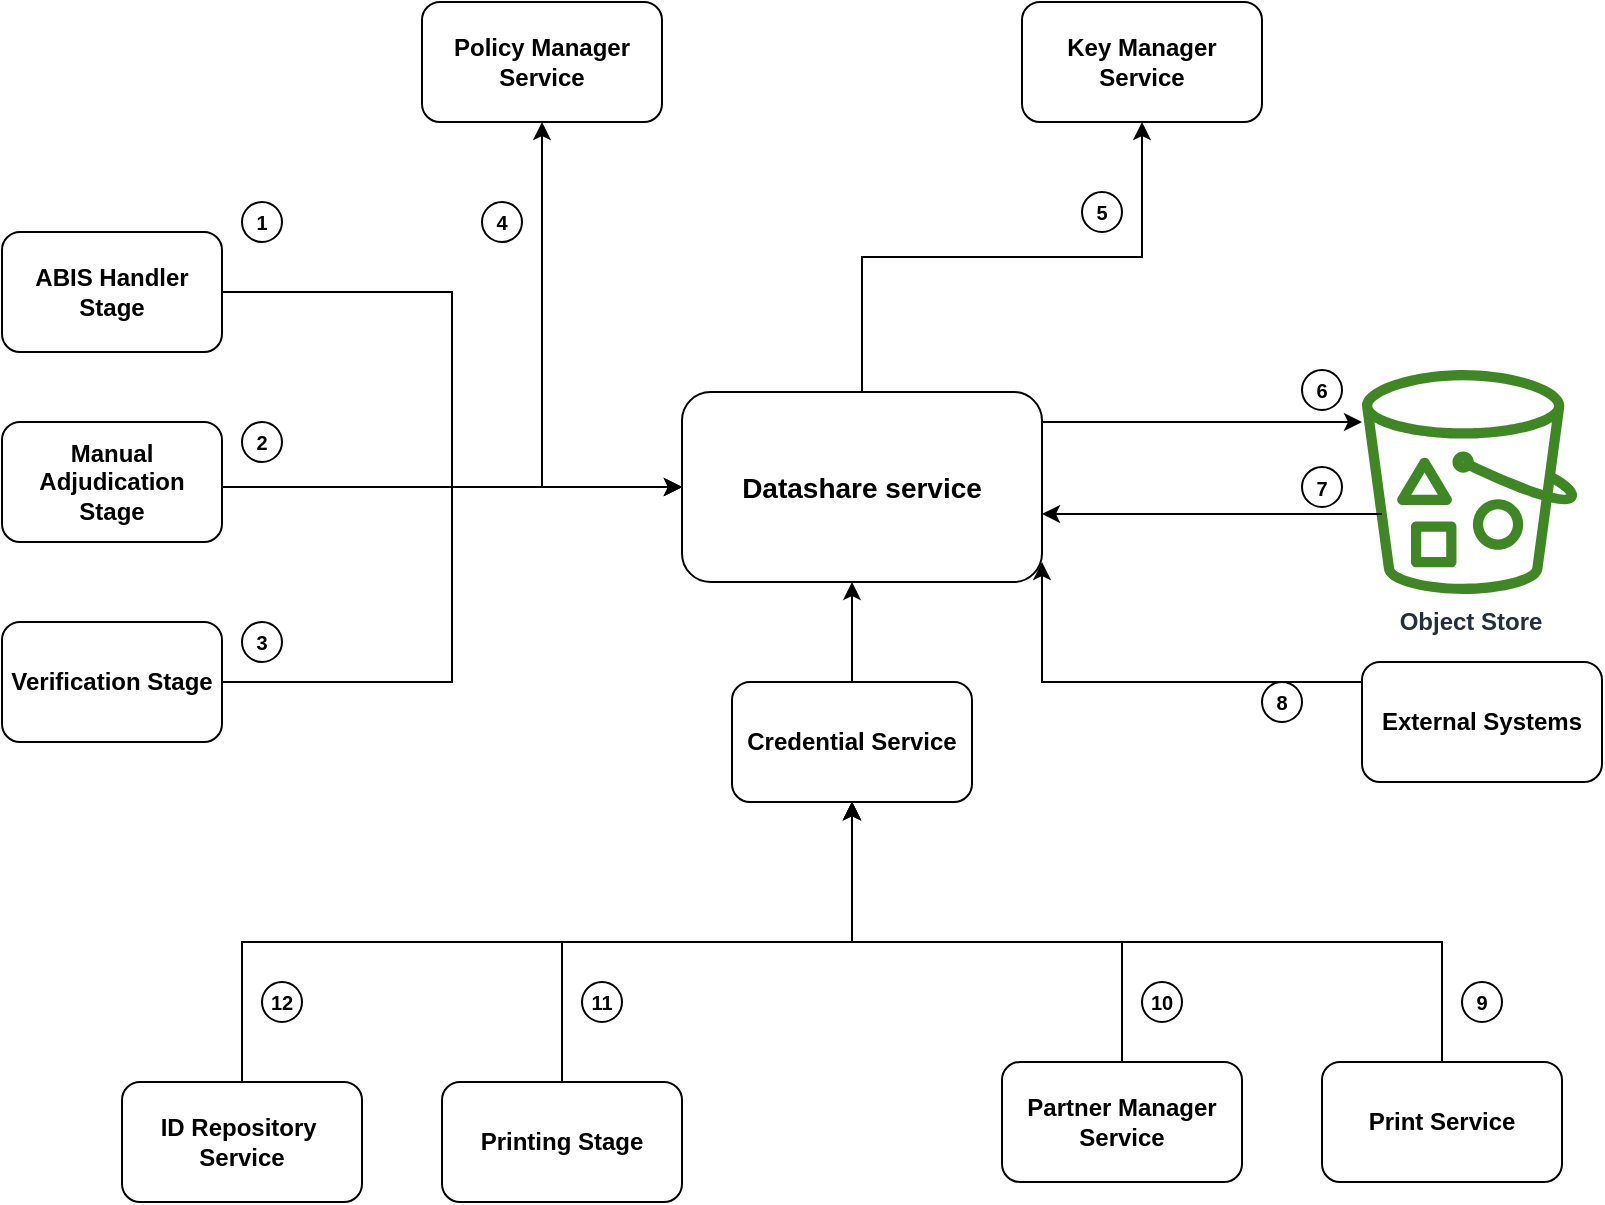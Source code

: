 <mxfile version="16.5.5" type="github">
  <diagram id="cwuvFJKjf5oF3mDJdC54" name="Page-1">
    <mxGraphModel dx="774" dy="467" grid="1" gridSize="10" guides="1" tooltips="1" connect="1" arrows="1" fold="1" page="1" pageScale="1" pageWidth="850" pageHeight="1100" math="0" shadow="0">
      <root>
        <mxCell id="0" />
        <mxCell id="1" parent="0" />
        <mxCell id="l-uQmho8uu1Q38I_h6bm-10" style="edgeStyle=orthogonalEdgeStyle;rounded=0;orthogonalLoop=1;jettySize=auto;html=1;entryX=0.5;entryY=1;entryDx=0;entryDy=0;fontStyle=1" parent="1" source="l-uQmho8uu1Q38I_h6bm-1" target="l-uQmho8uu1Q38I_h6bm-2" edge="1">
          <mxGeometry relative="1" as="geometry" />
        </mxCell>
        <mxCell id="l-uQmho8uu1Q38I_h6bm-11" style="edgeStyle=orthogonalEdgeStyle;rounded=0;orthogonalLoop=1;jettySize=auto;html=1;entryX=0.5;entryY=1;entryDx=0;entryDy=0;fontStyle=1" parent="1" source="l-uQmho8uu1Q38I_h6bm-1" target="l-uQmho8uu1Q38I_h6bm-3" edge="1">
          <mxGeometry relative="1" as="geometry" />
        </mxCell>
        <mxCell id="l-uQmho8uu1Q38I_h6bm-29" value="" style="edgeStyle=orthogonalEdgeStyle;rounded=0;orthogonalLoop=1;jettySize=auto;html=1;exitX=1;exitY=0.25;exitDx=0;exitDy=0;fontStyle=1" parent="1" source="l-uQmho8uu1Q38I_h6bm-1" edge="1">
          <mxGeometry relative="1" as="geometry">
            <mxPoint x="680" y="250" as="targetPoint" />
            <Array as="points">
              <mxPoint x="520" y="250" />
            </Array>
          </mxGeometry>
        </mxCell>
        <mxCell id="l-uQmho8uu1Q38I_h6bm-1" value="&lt;font style=&quot;font-size: 14px&quot;&gt;Datashare service&lt;/font&gt;" style="rounded=1;whiteSpace=wrap;html=1;fontStyle=1" parent="1" vertex="1">
          <mxGeometry x="340" y="235" width="180" height="95" as="geometry" />
        </mxCell>
        <mxCell id="l-uQmho8uu1Q38I_h6bm-2" value="Policy Manager Service" style="rounded=1;whiteSpace=wrap;html=1;fontStyle=1" parent="1" vertex="1">
          <mxGeometry x="210" y="40" width="120" height="60" as="geometry" />
        </mxCell>
        <mxCell id="l-uQmho8uu1Q38I_h6bm-3" value="Key Manager Service" style="rounded=1;whiteSpace=wrap;html=1;fontStyle=1" parent="1" vertex="1">
          <mxGeometry x="510" y="40" width="120" height="60" as="geometry" />
        </mxCell>
        <mxCell id="l-uQmho8uu1Q38I_h6bm-7" style="edgeStyle=orthogonalEdgeStyle;rounded=0;orthogonalLoop=1;jettySize=auto;html=1;entryX=0;entryY=0.5;entryDx=0;entryDy=0;fontStyle=1" parent="1" source="l-uQmho8uu1Q38I_h6bm-4" target="l-uQmho8uu1Q38I_h6bm-1" edge="1">
          <mxGeometry relative="1" as="geometry" />
        </mxCell>
        <mxCell id="l-uQmho8uu1Q38I_h6bm-15" value="&lt;br&gt;" style="edgeLabel;html=1;align=center;verticalAlign=middle;resizable=0;points=[];fontStyle=1" parent="l-uQmho8uu1Q38I_h6bm-7" vertex="1" connectable="0">
          <mxGeometry x="-0.429" y="-24" relative="1" as="geometry">
            <mxPoint x="-36" y="-24" as="offset" />
          </mxGeometry>
        </mxCell>
        <mxCell id="l-uQmho8uu1Q38I_h6bm-4" value="ABIS Handler Stage" style="rounded=1;whiteSpace=wrap;html=1;fontStyle=1" parent="1" vertex="1">
          <mxGeometry y="155" width="110" height="60" as="geometry" />
        </mxCell>
        <mxCell id="l-uQmho8uu1Q38I_h6bm-9" style="edgeStyle=orthogonalEdgeStyle;rounded=0;orthogonalLoop=1;jettySize=auto;html=1;entryX=0;entryY=0.5;entryDx=0;entryDy=0;fontStyle=1" parent="1" source="l-uQmho8uu1Q38I_h6bm-5" target="l-uQmho8uu1Q38I_h6bm-1" edge="1">
          <mxGeometry relative="1" as="geometry" />
        </mxCell>
        <mxCell id="l-uQmho8uu1Q38I_h6bm-5" value="Verification Stage" style="rounded=1;whiteSpace=wrap;html=1;fontStyle=1" parent="1" vertex="1">
          <mxGeometry y="350" width="110" height="60" as="geometry" />
        </mxCell>
        <mxCell id="l-uQmho8uu1Q38I_h6bm-8" style="edgeStyle=orthogonalEdgeStyle;rounded=0;orthogonalLoop=1;jettySize=auto;html=1;entryX=0;entryY=0.5;entryDx=0;entryDy=0;fontStyle=1" parent="1" source="l-uQmho8uu1Q38I_h6bm-6" target="l-uQmho8uu1Q38I_h6bm-1" edge="1">
          <mxGeometry relative="1" as="geometry">
            <Array as="points">
              <mxPoint x="225" y="283" />
            </Array>
          </mxGeometry>
        </mxCell>
        <mxCell id="l-uQmho8uu1Q38I_h6bm-6" value="Manual Adjudication Stage" style="rounded=1;whiteSpace=wrap;html=1;fontStyle=1" parent="1" vertex="1">
          <mxGeometry y="250" width="110" height="60" as="geometry" />
        </mxCell>
        <mxCell id="l-uQmho8uu1Q38I_h6bm-20" style="edgeStyle=orthogonalEdgeStyle;rounded=0;orthogonalLoop=1;jettySize=auto;html=1;fontStyle=1;exitX=0.5;exitY=0;exitDx=0;exitDy=0;" parent="1" source="l-uQmho8uu1Q38I_h6bm-19" edge="1">
          <mxGeometry relative="1" as="geometry">
            <mxPoint x="430" y="370" as="sourcePoint" />
            <mxPoint x="425" y="330" as="targetPoint" />
            <Array as="points">
              <mxPoint x="425" y="330" />
              <mxPoint x="425" y="330" />
            </Array>
          </mxGeometry>
        </mxCell>
        <mxCell id="l-uQmho8uu1Q38I_h6bm-19" value="Credential Service" style="rounded=1;whiteSpace=wrap;html=1;fontStyle=1" parent="1" vertex="1">
          <mxGeometry x="365" y="380" width="120" height="60" as="geometry" />
        </mxCell>
        <mxCell id="l-uQmho8uu1Q38I_h6bm-25" value="" style="edgeStyle=orthogonalEdgeStyle;rounded=0;orthogonalLoop=1;jettySize=auto;html=1;exitX=0.5;exitY=0;exitDx=0;exitDy=0;fontStyle=1" parent="1" source="l-uQmho8uu1Q38I_h6bm-21" target="l-uQmho8uu1Q38I_h6bm-19" edge="1">
          <mxGeometry x="-0.82" y="50" relative="1" as="geometry">
            <Array as="points">
              <mxPoint x="120" y="510" />
              <mxPoint x="425" y="510" />
            </Array>
            <mxPoint as="offset" />
          </mxGeometry>
        </mxCell>
        <mxCell id="l-uQmho8uu1Q38I_h6bm-21" value="ID Repository&amp;nbsp; Service" style="rounded=1;whiteSpace=wrap;html=1;fontStyle=1" parent="1" vertex="1">
          <mxGeometry x="60" y="580" width="120" height="60" as="geometry" />
        </mxCell>
        <mxCell id="l-uQmho8uu1Q38I_h6bm-24" value="" style="edgeStyle=orthogonalEdgeStyle;rounded=0;orthogonalLoop=1;jettySize=auto;html=1;exitX=0.5;exitY=0;exitDx=0;exitDy=0;entryX=0.5;entryY=1;entryDx=0;entryDy=0;fontStyle=1" parent="1" source="l-uQmho8uu1Q38I_h6bm-22" target="l-uQmho8uu1Q38I_h6bm-19" edge="1">
          <mxGeometry x="-0.719" y="-20" relative="1" as="geometry">
            <mxPoint x="425" y="593" as="sourcePoint" />
            <mxPoint x="425" y="510" as="targetPoint" />
            <mxPoint as="offset" />
          </mxGeometry>
        </mxCell>
        <mxCell id="l-uQmho8uu1Q38I_h6bm-22" value="Printing Stage" style="rounded=1;whiteSpace=wrap;html=1;fontStyle=1" parent="1" vertex="1">
          <mxGeometry x="220" y="580" width="120" height="60" as="geometry" />
        </mxCell>
        <mxCell id="l-uQmho8uu1Q38I_h6bm-27" value="" style="edgeStyle=orthogonalEdgeStyle;rounded=0;orthogonalLoop=1;jettySize=auto;html=1;exitX=0.5;exitY=0;exitDx=0;exitDy=0;entryX=0.5;entryY=1;entryDx=0;entryDy=0;fontStyle=1" parent="1" source="l-uQmho8uu1Q38I_h6bm-23" target="l-uQmho8uu1Q38I_h6bm-19" edge="1">
          <mxGeometry x="-0.859" y="-10" relative="1" as="geometry">
            <mxPoint x="510" y="490" as="targetPoint" />
            <Array as="points">
              <mxPoint x="720" y="510" />
              <mxPoint x="425" y="510" />
            </Array>
            <mxPoint as="offset" />
          </mxGeometry>
        </mxCell>
        <mxCell id="l-uQmho8uu1Q38I_h6bm-23" value="Print Service" style="rounded=1;whiteSpace=wrap;html=1;fontStyle=1" parent="1" vertex="1">
          <mxGeometry x="660" y="570" width="120" height="60" as="geometry" />
        </mxCell>
        <mxCell id="l-uQmho8uu1Q38I_h6bm-35" style="edgeStyle=orthogonalEdgeStyle;rounded=0;orthogonalLoop=1;jettySize=auto;html=1;fontStyle=1" parent="1" target="l-uQmho8uu1Q38I_h6bm-19" edge="1">
          <mxGeometry relative="1" as="geometry">
            <mxPoint x="470" y="510" as="sourcePoint" />
            <Array as="points">
              <mxPoint x="425" y="510" />
            </Array>
          </mxGeometry>
        </mxCell>
        <mxCell id="l-uQmho8uu1Q38I_h6bm-38" value="" style="edgeStyle=orthogonalEdgeStyle;rounded=0;orthogonalLoop=1;jettySize=auto;html=1;entryX=0.5;entryY=1;entryDx=0;entryDy=0;fontStyle=1" parent="1" source="l-uQmho8uu1Q38I_h6bm-32" target="l-uQmho8uu1Q38I_h6bm-19" edge="1">
          <mxGeometry x="-0.396" y="30" relative="1" as="geometry">
            <Array as="points">
              <mxPoint x="560" y="510" />
              <mxPoint x="425" y="510" />
            </Array>
            <mxPoint as="offset" />
          </mxGeometry>
        </mxCell>
        <mxCell id="l-uQmho8uu1Q38I_h6bm-32" value="Partner Manager&lt;br&gt;Service" style="rounded=1;whiteSpace=wrap;html=1;fontStyle=1" parent="1" vertex="1">
          <mxGeometry x="500" y="570" width="120" height="60" as="geometry" />
        </mxCell>
        <mxCell id="l-uQmho8uu1Q38I_h6bm-39" value="Object Store" style="sketch=0;outlineConnect=0;fontColor=#232F3E;gradientColor=none;fillColor=#3F8624;strokeColor=none;dashed=0;verticalLabelPosition=bottom;verticalAlign=top;align=center;html=1;fontSize=12;fontStyle=1;aspect=fixed;pointerEvents=1;shape=mxgraph.aws4.bucket_with_objects;" parent="1" vertex="1">
          <mxGeometry x="680" y="224" width="107.69" height="112" as="geometry" />
        </mxCell>
        <mxCell id="l-uQmho8uu1Q38I_h6bm-41" style="edgeStyle=orthogonalEdgeStyle;rounded=0;orthogonalLoop=1;jettySize=auto;html=1;fontStyle=1;" parent="1" edge="1">
          <mxGeometry relative="1" as="geometry">
            <mxPoint x="741" y="370" as="sourcePoint" />
            <mxPoint x="520" y="320" as="targetPoint" />
            <Array as="points">
              <mxPoint x="520" y="380" />
            </Array>
          </mxGeometry>
        </mxCell>
        <mxCell id="l-uQmho8uu1Q38I_h6bm-40" value="External Systems" style="rounded=1;whiteSpace=wrap;html=1;fontStyle=1" parent="1" vertex="1">
          <mxGeometry x="680" y="370" width="120" height="60" as="geometry" />
        </mxCell>
        <mxCell id="l-uQmho8uu1Q38I_h6bm-42" value="&lt;font style=&quot;font-size: 10px&quot;&gt;1&lt;/font&gt;" style="ellipse;whiteSpace=wrap;html=1;aspect=fixed;fontStyle=1" parent="1" vertex="1">
          <mxGeometry x="120" y="140" width="20" height="20" as="geometry" />
        </mxCell>
        <mxCell id="l-uQmho8uu1Q38I_h6bm-43" value="&lt;font style=&quot;font-size: 10px&quot;&gt;2&lt;/font&gt;" style="ellipse;whiteSpace=wrap;html=1;aspect=fixed;fontStyle=1" parent="1" vertex="1">
          <mxGeometry x="120" y="250" width="20" height="20" as="geometry" />
        </mxCell>
        <mxCell id="l-uQmho8uu1Q38I_h6bm-44" value="&lt;font style=&quot;font-size: 10px&quot;&gt;3&lt;/font&gt;" style="ellipse;whiteSpace=wrap;html=1;aspect=fixed;fontStyle=1" parent="1" vertex="1">
          <mxGeometry x="120" y="350" width="20" height="20" as="geometry" />
        </mxCell>
        <mxCell id="l-uQmho8uu1Q38I_h6bm-46" value="&lt;font style=&quot;font-size: 10px&quot;&gt;4&lt;/font&gt;" style="ellipse;whiteSpace=wrap;html=1;aspect=fixed;fontStyle=1" parent="1" vertex="1">
          <mxGeometry x="240" y="140" width="20" height="20" as="geometry" />
        </mxCell>
        <mxCell id="l-uQmho8uu1Q38I_h6bm-47" value="&lt;font style=&quot;font-size: 10px&quot;&gt;5&lt;/font&gt;" style="ellipse;whiteSpace=wrap;html=1;aspect=fixed;fontStyle=1" parent="1" vertex="1">
          <mxGeometry x="540" y="135" width="20" height="20" as="geometry" />
        </mxCell>
        <mxCell id="l-uQmho8uu1Q38I_h6bm-48" value="&lt;font style=&quot;font-size: 10px&quot;&gt;6&lt;/font&gt;" style="ellipse;whiteSpace=wrap;html=1;aspect=fixed;fontStyle=1" parent="1" vertex="1">
          <mxGeometry x="650" y="224" width="20" height="20" as="geometry" />
        </mxCell>
        <mxCell id="l-uQmho8uu1Q38I_h6bm-49" value="&lt;font style=&quot;font-size: 10px&quot;&gt;7&lt;/font&gt;" style="ellipse;whiteSpace=wrap;html=1;aspect=fixed;fontStyle=1" parent="1" vertex="1">
          <mxGeometry x="650" y="272.5" width="20" height="20" as="geometry" />
        </mxCell>
        <mxCell id="l-uQmho8uu1Q38I_h6bm-50" value="&lt;font style=&quot;font-size: 10px&quot;&gt;8&lt;/font&gt;" style="ellipse;whiteSpace=wrap;html=1;aspect=fixed;fontStyle=1" parent="1" vertex="1">
          <mxGeometry x="630" y="380" width="20" height="20" as="geometry" />
        </mxCell>
        <mxCell id="l-uQmho8uu1Q38I_h6bm-52" value="&lt;font style=&quot;font-size: 10px&quot;&gt;11&lt;/font&gt;" style="ellipse;whiteSpace=wrap;html=1;aspect=fixed;fontStyle=1" parent="1" vertex="1">
          <mxGeometry x="290" y="530" width="20" height="20" as="geometry" />
        </mxCell>
        <mxCell id="l-uQmho8uu1Q38I_h6bm-53" value="&lt;font style=&quot;font-size: 10px&quot;&gt;10&lt;/font&gt;" style="ellipse;whiteSpace=wrap;html=1;aspect=fixed;fontStyle=1" parent="1" vertex="1">
          <mxGeometry x="570" y="530" width="20" height="20" as="geometry" />
        </mxCell>
        <mxCell id="l-uQmho8uu1Q38I_h6bm-54" value="&lt;font style=&quot;font-size: 10px&quot;&gt;9&lt;/font&gt;" style="ellipse;whiteSpace=wrap;html=1;aspect=fixed;fontStyle=1" parent="1" vertex="1">
          <mxGeometry x="730" y="530" width="20" height="20" as="geometry" />
        </mxCell>
        <mxCell id="l-uQmho8uu1Q38I_h6bm-57" value="&lt;font style=&quot;font-size: 10px&quot;&gt;12&lt;/font&gt;" style="ellipse;whiteSpace=wrap;html=1;aspect=fixed;fontStyle=1" parent="1" vertex="1">
          <mxGeometry x="130" y="530" width="20" height="20" as="geometry" />
        </mxCell>
        <mxCell id="zeIMt0s8SkxRVTY2knL5-10" value="" style="endArrow=classic;html=1;rounded=0;fontSize=14;" parent="1" edge="1">
          <mxGeometry width="50" height="50" relative="1" as="geometry">
            <mxPoint x="690" y="296" as="sourcePoint" />
            <mxPoint x="520" y="296" as="targetPoint" />
          </mxGeometry>
        </mxCell>
      </root>
    </mxGraphModel>
  </diagram>
</mxfile>
